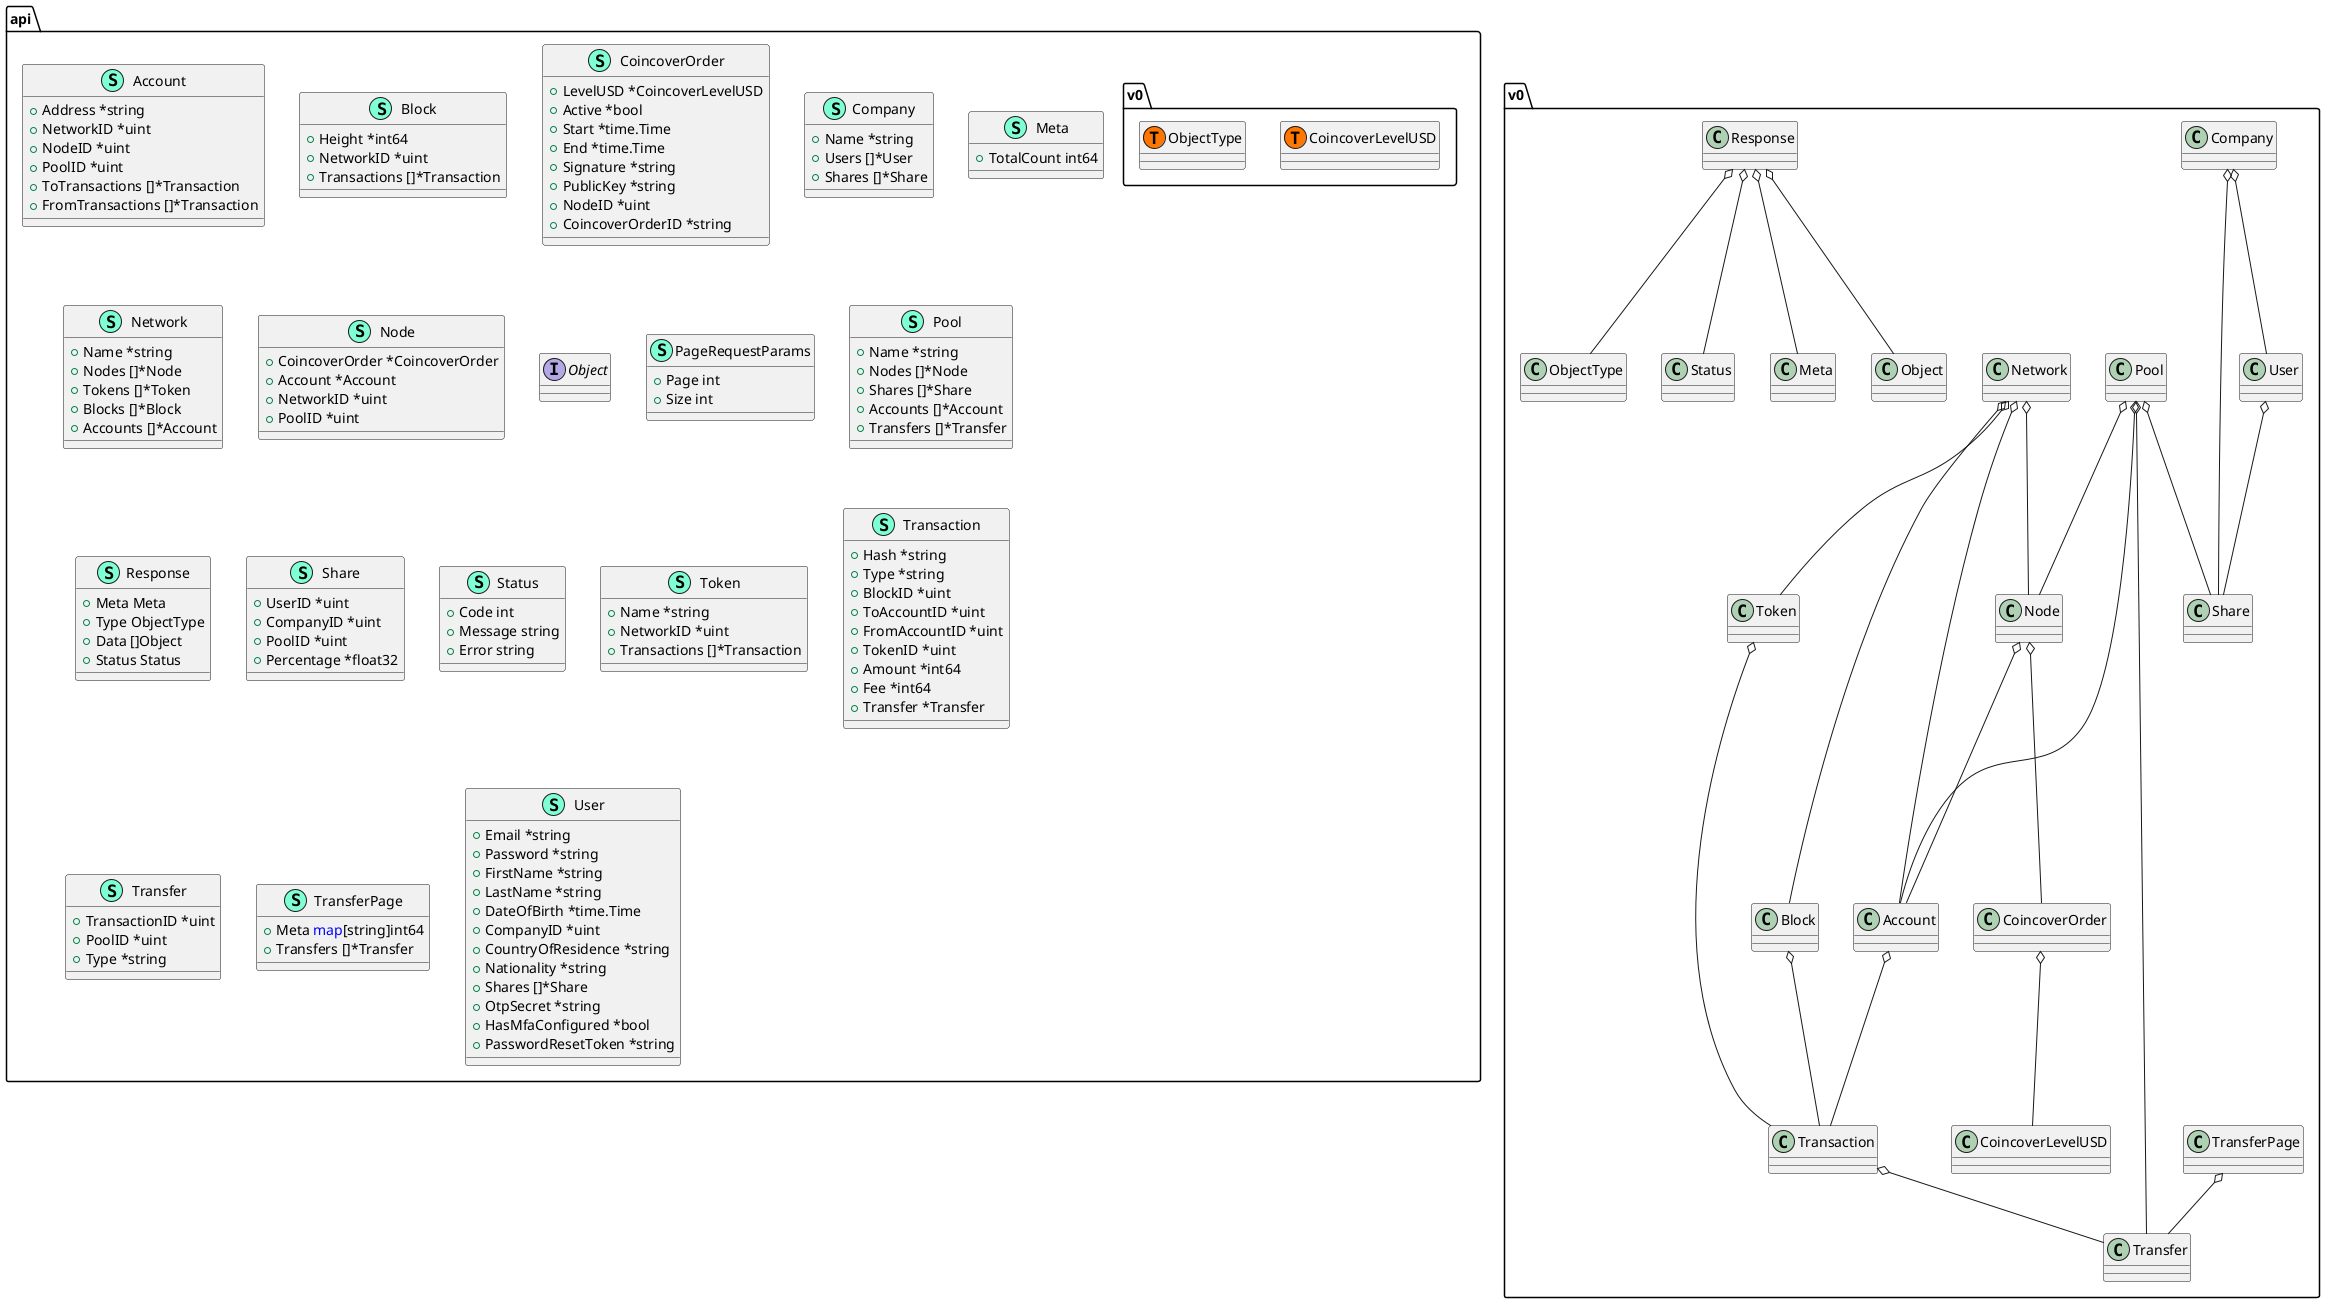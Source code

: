 @startuml
namespace api {
    class Account << (S,Aquamarine) >> {
        + Address *string
        + NetworkID *uint
        + NodeID *uint
        + PoolID *uint
        + ToTransactions []*Transaction
        + FromTransactions []*Transaction

    }
    class Block << (S,Aquamarine) >> {
        + Height *int64
        + NetworkID *uint
        + Transactions []*Transaction

    }
    class CoincoverOrder << (S,Aquamarine) >> {
        + LevelUSD *CoincoverLevelUSD
        + Active *bool
        + Start *time.Time
        + End *time.Time
        + Signature *string
        + PublicKey *string
        + NodeID *uint
        + CoincoverOrderID *string

    }
    class Company << (S,Aquamarine) >> {
        + Name *string
        + Users []*User
        + Shares []*Share

    }
    class Meta << (S,Aquamarine) >> {
        + TotalCount int64

    }
    class Network << (S,Aquamarine) >> {
        + Name *string
        + Nodes []*Node
        + Tokens []*Token
        + Blocks []*Block
        + Accounts []*Account

    }
    class Node << (S,Aquamarine) >> {
        + CoincoverOrder *CoincoverOrder
        + Account *Account
        + NetworkID *uint
        + PoolID *uint

    }
    interface Object  {
    }
    class PageRequestParams << (S,Aquamarine) >> {
        + Page int
        + Size int

    }
    class Pool << (S,Aquamarine) >> {
        + Name *string
        + Nodes []*Node
        + Shares []*Share
        + Accounts []*Account
        + Transfers []*Transfer

    }
    class Response << (S,Aquamarine) >> {
        + Meta Meta
        + Type ObjectType
        + Data []Object
        + Status Status

    }
    class Share << (S,Aquamarine) >> {
        + UserID *uint
        + CompanyID *uint
        + PoolID *uint
        + Percentage *float32

    }
    class Status << (S,Aquamarine) >> {
        + Code int
        + Message string
        + Error string

    }
    class Token << (S,Aquamarine) >> {
        + Name *string
        + NetworkID *uint
        + Transactions []*Transaction

    }
    class Transaction << (S,Aquamarine) >> {
        + Hash *string
        + Type *string
        + BlockID *uint
        + ToAccountID *uint
        + FromAccountID *uint
        + TokenID *uint
        + Amount *int64
        + Fee *int64
        + Transfer *Transfer

    }
    class Transfer << (S,Aquamarine) >> {
        + TransactionID *uint
        + PoolID *uint
        + Type *string

    }
    class TransferPage << (S,Aquamarine) >> {
        + Meta <font color=blue>map</font>[string]int64
        + Transfers []*Transfer

    }
    class User << (S,Aquamarine) >> {
        + Email *string
        + Password *string
        + FirstName *string
        + LastName *string
        + DateOfBirth *time.Time
        + CompanyID *uint
        + CountryOfResidence *string
        + Nationality *string
        + Shares []*Share
        + OtpSecret *string
        + HasMfaConfigured *bool
        + PasswordResetToken *string

    }
    class v0.CoincoverLevelUSD << (T, #FF7700) >>  {
    }
    class v0.ObjectType << (T, #FF7700) >>  {
    }
}
"v0.Account" o-- "v0.Transaction"
"v0.Block" o-- "v0.Transaction"
"v0.CoincoverOrder" o-- "v0.CoincoverLevelUSD"
"v0.Company" o-- "v0.Share"
"v0.Company" o-- "v0.User"
"v0.Network" o-- "v0.Account"
"v0.Network" o-- "v0.Block"
"v0.Network" o-- "v0.Node"
"v0.Network" o-- "v0.Token"
"v0.Node" o-- "v0.Account"
"v0.Node" o-- "v0.CoincoverOrder"
"v0.Pool" o-- "v0.Account"
"v0.Pool" o-- "v0.Node"
"v0.Pool" o-- "v0.Share"
"v0.Pool" o-- "v0.Transfer"
"v0.Response" o-- "v0.Meta"
"v0.Response" o-- "v0.Object"
"v0.Response" o-- "v0.ObjectType"
"v0.Response" o-- "v0.Status"
"v0.Token" o-- "v0.Transaction"
"v0.Transaction" o-- "v0.Transfer"
"v0.TransferPage" o-- "v0.Transfer"
"v0.User" o-- "v0.Share"

@enduml
